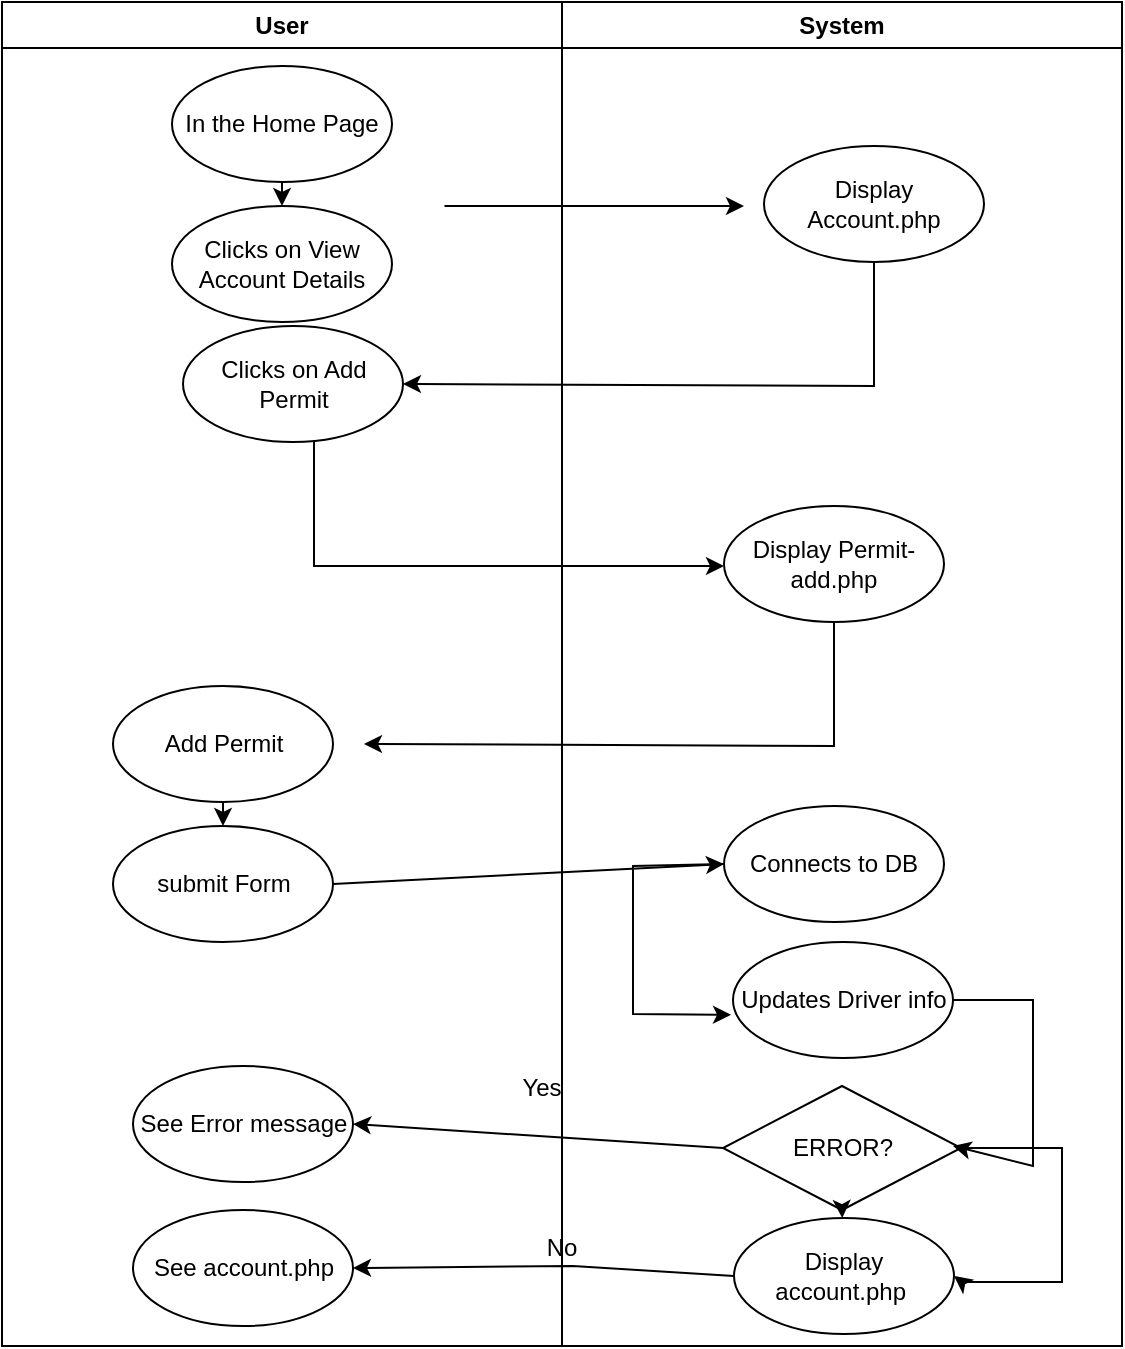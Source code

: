 <mxfile version="24.8.3">
  <diagram name="Page-1" id="e7e014a7-5840-1c2e-5031-d8a46d1fe8dd">
    <mxGraphModel dx="897" dy="556" grid="1" gridSize="10" guides="1" tooltips="1" connect="1" arrows="1" fold="1" page="1" pageScale="1" pageWidth="1169" pageHeight="826" background="none" math="0" shadow="0">
      <root>
        <mxCell id="0" />
        <mxCell id="1" parent="0" />
        <mxCell id="2" value="User" style="swimlane;whiteSpace=wrap" parent="1" vertex="1">
          <mxGeometry x="160" y="50" width="280" height="672" as="geometry" />
        </mxCell>
        <mxCell id="3EZGCJM8jiS25kYGgKkf-41" value="In the Home Page" style="ellipse;whiteSpace=wrap;html=1;" parent="2" vertex="1">
          <mxGeometry x="85" y="32" width="110" height="58" as="geometry" />
        </mxCell>
        <mxCell id="3EZGCJM8jiS25kYGgKkf-42" value="Clicks on View Account Details" style="ellipse;whiteSpace=wrap;html=1;" parent="2" vertex="1">
          <mxGeometry x="85" y="102" width="110" height="58" as="geometry" />
        </mxCell>
        <mxCell id="3EZGCJM8jiS25kYGgKkf-64" value="" style="endArrow=classic;html=1;rounded=0;exitX=0.5;exitY=1;exitDx=0;exitDy=0;" parent="2" source="3EZGCJM8jiS25kYGgKkf-41" target="3EZGCJM8jiS25kYGgKkf-42" edge="1">
          <mxGeometry width="50" height="50" relative="1" as="geometry">
            <mxPoint x="584.73" y="220" as="sourcePoint" />
            <mxPoint x="584.5" y="266.38" as="targetPoint" />
          </mxGeometry>
        </mxCell>
        <mxCell id="3EZGCJM8jiS25kYGgKkf-68" value="See Error message" style="ellipse;whiteSpace=wrap;html=1;" parent="2" vertex="1">
          <mxGeometry x="65.5" y="532" width="110" height="58" as="geometry" />
        </mxCell>
        <mxCell id="3EZGCJM8jiS25kYGgKkf-69" value="See account.php" style="ellipse;whiteSpace=wrap;html=1;" parent="2" vertex="1">
          <mxGeometry x="65.5" y="604" width="110" height="58" as="geometry" />
        </mxCell>
        <mxCell id="3" value="System" style="swimlane;whiteSpace=wrap" parent="1" vertex="1">
          <mxGeometry x="440" y="50" width="280" height="672" as="geometry" />
        </mxCell>
        <mxCell id="3EZGCJM8jiS25kYGgKkf-46" value="" style="endArrow=classic;html=1;rounded=0;exitX=0.543;exitY=0.89;exitDx=0;exitDy=0;exitPerimeter=0;" parent="3" edge="1">
          <mxGeometry width="50" height="50" relative="1" as="geometry">
            <mxPoint x="-58.77" y="102" as="sourcePoint" />
            <mxPoint x="91" y="102" as="targetPoint" />
          </mxGeometry>
        </mxCell>
        <mxCell id="3EZGCJM8jiS25kYGgKkf-43" value="Display Account.php" style="ellipse;whiteSpace=wrap;html=1;" parent="3" vertex="1">
          <mxGeometry x="101" y="72" width="110" height="58" as="geometry" />
        </mxCell>
        <mxCell id="3EZGCJM8jiS25kYGgKkf-51" value="" style="endArrow=classic;html=1;rounded=0;exitX=0.5;exitY=1;exitDx=0;exitDy=0;entryX=1;entryY=0.5;entryDx=0;entryDy=0;" parent="3" source="3EZGCJM8jiS25kYGgKkf-43" target="3EZGCJM8jiS25kYGgKkf-50" edge="1">
          <mxGeometry width="50" height="50" relative="1" as="geometry">
            <mxPoint x="71" y="100.5" as="sourcePoint" />
            <mxPoint x="220.77" y="100.5" as="targetPoint" />
            <Array as="points">
              <mxPoint x="156" y="192" />
            </Array>
          </mxGeometry>
        </mxCell>
        <mxCell id="3EZGCJM8jiS25kYGgKkf-50" value="Clicks on Add Permit" style="ellipse;whiteSpace=wrap;html=1;" parent="3" vertex="1">
          <mxGeometry x="-189.5" y="162" width="110" height="58" as="geometry" />
        </mxCell>
        <mxCell id="3EZGCJM8jiS25kYGgKkf-54" value="" style="endArrow=classic;html=1;rounded=0;exitX=0.5;exitY=1;exitDx=0;exitDy=0;" parent="3" edge="1">
          <mxGeometry width="50" height="50" relative="1" as="geometry">
            <mxPoint x="-124" y="220" as="sourcePoint" />
            <mxPoint x="81" y="282" as="targetPoint" />
            <Array as="points">
              <mxPoint x="-124" y="282" />
            </Array>
          </mxGeometry>
        </mxCell>
        <mxCell id="3EZGCJM8jiS25kYGgKkf-53" value="Display Permit-add.php" style="ellipse;whiteSpace=wrap;html=1;" parent="3" vertex="1">
          <mxGeometry x="81" y="252" width="110" height="58" as="geometry" />
        </mxCell>
        <mxCell id="3EZGCJM8jiS25kYGgKkf-56" value="" style="endArrow=classic;html=1;rounded=0;exitX=0.5;exitY=1;exitDx=0;exitDy=0;entryX=1;entryY=0.5;entryDx=0;entryDy=0;" parent="3" edge="1">
          <mxGeometry width="50" height="50" relative="1" as="geometry">
            <mxPoint x="136" y="310" as="sourcePoint" />
            <mxPoint x="-99" y="371" as="targetPoint" />
            <Array as="points">
              <mxPoint x="136" y="372" />
            </Array>
          </mxGeometry>
        </mxCell>
        <mxCell id="3EZGCJM8jiS25kYGgKkf-55" value="Add Permit" style="ellipse;whiteSpace=wrap;html=1;" parent="3" vertex="1">
          <mxGeometry x="-224.5" y="342" width="110" height="58" as="geometry" />
        </mxCell>
        <mxCell id="3EZGCJM8jiS25kYGgKkf-59" value="submit Form" style="ellipse;whiteSpace=wrap;html=1;" parent="3" vertex="1">
          <mxGeometry x="-224.5" y="412" width="110" height="58" as="geometry" />
        </mxCell>
        <mxCell id="3EZGCJM8jiS25kYGgKkf-62" value="Connects to&lt;span style=&quot;color: rgba(0, 0, 0, 0); font-family: monospace; font-size: 0px; text-align: start; text-wrap-mode: nowrap;&quot;&gt;%3CmxGraphModel%3E%3Croot%3E%3CmxCell%20id%3D%220%22%2F%3E%3CmxCell%20id%3D%221%22%20parent%3D%220%22%2F%3E%3CmxCell%20id%3D%222%22%20value%3D%22submit%20Form%22%20style%3D%22ellipse%3BwhiteSpace%3Dwrap%3Bhtml%3D1%3B%22%20vertex%3D%221%22%20parent%3D%221%22%3E%3CmxGeometry%20x%3D%22220%22%20y%3D%22620%22%20width%3D%22110%22%20height%3D%2258%22%20as%3D%22geometry%22%2F%3E%3C%2FmxCell%3E%3C%2Froot%3E%3C%2FmxGraphModel%3E&lt;/span&gt;&amp;nbsp;DB" style="ellipse;whiteSpace=wrap;html=1;" parent="3" vertex="1">
          <mxGeometry x="81" y="402" width="110" height="58" as="geometry" />
        </mxCell>
        <mxCell id="3EZGCJM8jiS25kYGgKkf-63" value="Updates Driver info" style="ellipse;whiteSpace=wrap;html=1;" parent="3" vertex="1">
          <mxGeometry x="85.5" y="470" width="110" height="58" as="geometry" />
        </mxCell>
        <mxCell id="3EZGCJM8jiS25kYGgKkf-66" value="ERROR?" style="rhombus;whiteSpace=wrap;html=1;" parent="3" vertex="1">
          <mxGeometry x="80.5" y="542" width="119" height="62" as="geometry" />
        </mxCell>
        <mxCell id="3EZGCJM8jiS25kYGgKkf-67" value="Display account.php&amp;nbsp;" style="ellipse;whiteSpace=wrap;html=1;" parent="3" vertex="1">
          <mxGeometry x="86" y="608" width="110" height="58" as="geometry" />
        </mxCell>
        <mxCell id="3EZGCJM8jiS25kYGgKkf-70" value="" style="endArrow=classic;html=1;rounded=0;exitX=0;exitY=0.5;exitDx=0;exitDy=0;entryX=-0.009;entryY=0.628;entryDx=0;entryDy=0;entryPerimeter=0;" parent="3" source="3EZGCJM8jiS25kYGgKkf-62" target="3EZGCJM8jiS25kYGgKkf-63" edge="1">
          <mxGeometry width="50" height="50" relative="1" as="geometry">
            <mxPoint x="-4.5" y="462" as="sourcePoint" />
            <mxPoint x="45.5" y="412" as="targetPoint" />
            <Array as="points">
              <mxPoint x="35.5" y="432" />
              <mxPoint x="35.5" y="506" />
            </Array>
          </mxGeometry>
        </mxCell>
        <mxCell id="3EZGCJM8jiS25kYGgKkf-71" value="" style="endArrow=classic;html=1;rounded=0;exitX=1;exitY=0.5;exitDx=0;exitDy=0;" parent="3" source="3EZGCJM8jiS25kYGgKkf-63" edge="1">
          <mxGeometry width="50" height="50" relative="1" as="geometry">
            <mxPoint x="82" y="502" as="sourcePoint" />
            <mxPoint x="195.5" y="572" as="targetPoint" />
            <Array as="points">
              <mxPoint x="235.5" y="499" />
              <mxPoint x="235.5" y="542" />
              <mxPoint x="235.5" y="582" />
            </Array>
          </mxGeometry>
        </mxCell>
        <mxCell id="wZWzXX4lpNGMMSXKNNM5-3" value="" style="endArrow=classic;html=1;rounded=0;exitX=0.5;exitY=1;exitDx=0;exitDy=0;entryX=0.5;entryY=0;entryDx=0;entryDy=0;" edge="1" parent="3" source="3EZGCJM8jiS25kYGgKkf-55" target="3EZGCJM8jiS25kYGgKkf-59">
          <mxGeometry width="50" height="50" relative="1" as="geometry">
            <mxPoint y="240" as="sourcePoint" />
            <mxPoint x="50" y="190" as="targetPoint" />
          </mxGeometry>
        </mxCell>
        <mxCell id="wZWzXX4lpNGMMSXKNNM5-4" value="" style="endArrow=classic;html=1;rounded=0;exitX=1;exitY=0.5;exitDx=0;exitDy=0;entryX=1;entryY=0.5;entryDx=0;entryDy=0;" edge="1" parent="3" source="3EZGCJM8jiS25kYGgKkf-66" target="3EZGCJM8jiS25kYGgKkf-67">
          <mxGeometry width="50" height="50" relative="1" as="geometry">
            <mxPoint y="560" as="sourcePoint" />
            <mxPoint x="50" y="510" as="targetPoint" />
            <Array as="points">
              <mxPoint x="250" y="573" />
              <mxPoint x="250" y="640" />
              <mxPoint x="200" y="640" />
            </Array>
          </mxGeometry>
        </mxCell>
        <mxCell id="wZWzXX4lpNGMMSXKNNM5-5" value="" style="endArrow=classic;html=1;rounded=0;exitX=1;exitY=0.5;exitDx=0;exitDy=0;entryX=0;entryY=0.5;entryDx=0;entryDy=0;" edge="1" parent="3" source="3EZGCJM8jiS25kYGgKkf-59" target="3EZGCJM8jiS25kYGgKkf-62">
          <mxGeometry width="50" height="50" relative="1" as="geometry">
            <mxPoint y="290" as="sourcePoint" />
            <mxPoint x="50" y="240" as="targetPoint" />
          </mxGeometry>
        </mxCell>
        <mxCell id="wZWzXX4lpNGMMSXKNNM5-6" value="" style="endArrow=classic;html=1;rounded=0;exitX=0.5;exitY=1;exitDx=0;exitDy=0;" edge="1" parent="3" source="3EZGCJM8jiS25kYGgKkf-66" target="3EZGCJM8jiS25kYGgKkf-67">
          <mxGeometry width="50" height="50" relative="1" as="geometry">
            <mxPoint y="500" as="sourcePoint" />
            <mxPoint x="50" y="450" as="targetPoint" />
          </mxGeometry>
        </mxCell>
        <mxCell id="wZWzXX4lpNGMMSXKNNM5-7" value="Yes" style="text;html=1;align=center;verticalAlign=middle;whiteSpace=wrap;rounded=0;" vertex="1" parent="3">
          <mxGeometry x="-40" y="528" width="60" height="30" as="geometry" />
        </mxCell>
        <mxCell id="wZWzXX4lpNGMMSXKNNM5-9" value="No" style="text;html=1;align=center;verticalAlign=middle;whiteSpace=wrap;rounded=0;" vertex="1" parent="3">
          <mxGeometry x="-30" y="608" width="60" height="30" as="geometry" />
        </mxCell>
        <mxCell id="3EZGCJM8jiS25kYGgKkf-72" value="" style="endArrow=classic;html=1;rounded=0;exitX=0;exitY=0.5;exitDx=0;exitDy=0;entryX=1;entryY=0.5;entryDx=0;entryDy=0;" parent="1" source="3EZGCJM8jiS25kYGgKkf-66" target="3EZGCJM8jiS25kYGgKkf-68" edge="1">
          <mxGeometry width="50" height="50" relative="1" as="geometry">
            <mxPoint x="435.5" y="642" as="sourcePoint" />
            <mxPoint x="485.5" y="592" as="targetPoint" />
          </mxGeometry>
        </mxCell>
        <mxCell id="3EZGCJM8jiS25kYGgKkf-73" value="" style="endArrow=classic;html=1;rounded=0;exitX=0;exitY=0.5;exitDx=0;exitDy=0;entryX=1;entryY=0.5;entryDx=0;entryDy=0;" parent="1" source="3EZGCJM8jiS25kYGgKkf-67" target="3EZGCJM8jiS25kYGgKkf-69" edge="1">
          <mxGeometry width="50" height="50" relative="1" as="geometry">
            <mxPoint x="530.5" y="633" as="sourcePoint" />
            <mxPoint x="345.5" y="621" as="targetPoint" />
            <Array as="points">
              <mxPoint x="445.5" y="682" />
            </Array>
          </mxGeometry>
        </mxCell>
      </root>
    </mxGraphModel>
  </diagram>
</mxfile>
